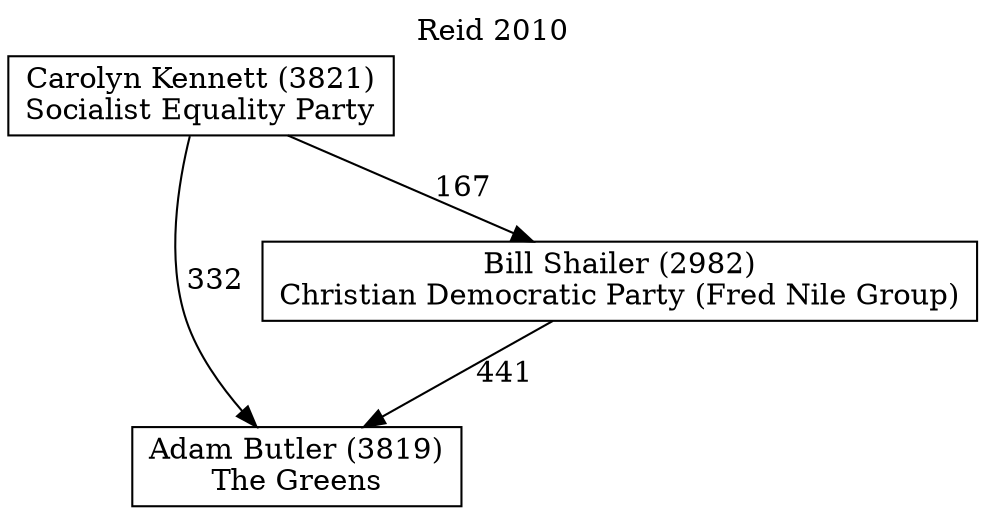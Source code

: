 // House preference flow
digraph "Adam Butler (3819)_Reid_2010" {
	graph [label="Reid 2010" labelloc=t mclimit=10]
	node [shape=box]
	"Adam Butler (3819)" [label="Adam Butler (3819)
The Greens"]
	"Bill Shailer (2982)" [label="Bill Shailer (2982)
Christian Democratic Party (Fred Nile Group)"]
	"Carolyn Kennett (3821)" [label="Carolyn Kennett (3821)
Socialist Equality Party"]
	"Bill Shailer (2982)" -> "Adam Butler (3819)" [label=441]
	"Carolyn Kennett (3821)" -> "Adam Butler (3819)" [label=332]
	"Carolyn Kennett (3821)" -> "Bill Shailer (2982)" [label=167]
}

